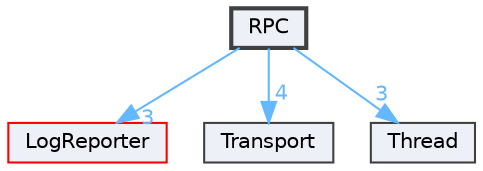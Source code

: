 digraph "C:/Dev/ezRPC/RPC"
{
 // LATEX_PDF_SIZE
  bgcolor="transparent";
  edge [fontname=Helvetica,fontsize=10,labelfontname=Helvetica,labelfontsize=10];
  node [fontname=Helvetica,fontsize=10,shape=box,height=0.2,width=0.4];
  compound=true
  dir_5e7820cd9865310f5cd4c55ebafcb2ee [label="RPC", fillcolor="#edf0f7", color="grey25", style="filled,bold", URL="dir_5e7820cd9865310f5cd4c55ebafcb2ee.html",tooltip=""];
  dir_0aab817486fdc7dd6c4f9aa62ba91991 [label="LogReporter", fillcolor="#edf0f7", color="red", style="filled", URL="dir_0aab817486fdc7dd6c4f9aa62ba91991.html",tooltip=""];
  dir_fe0408bba8e1b297be50641f0afa584a [label="Transport", fillcolor="#edf0f7", color="grey25", style="filled", URL="dir_fe0408bba8e1b297be50641f0afa584a.html",tooltip=""];
  dir_c211989d999a6a303a2b08461c3c22b8 [label="Thread", fillcolor="#edf0f7", color="grey25", style="filled", URL="dir_c211989d999a6a303a2b08461c3c22b8.html",tooltip=""];
  dir_5e7820cd9865310f5cd4c55ebafcb2ee->dir_0aab817486fdc7dd6c4f9aa62ba91991 [headlabel="3", labeldistance=1.5 headhref="dir_000011_000007.html" href="dir_000011_000007.html" color="steelblue1" fontcolor="steelblue1"];
  dir_5e7820cd9865310f5cd4c55ebafcb2ee->dir_c211989d999a6a303a2b08461c3c22b8 [headlabel="3", labeldistance=1.5 headhref="dir_000011_000013.html" href="dir_000011_000013.html" color="steelblue1" fontcolor="steelblue1"];
  dir_5e7820cd9865310f5cd4c55ebafcb2ee->dir_fe0408bba8e1b297be50641f0afa584a [headlabel="4", labeldistance=1.5 headhref="dir_000011_000015.html" href="dir_000011_000015.html" color="steelblue1" fontcolor="steelblue1"];
}
